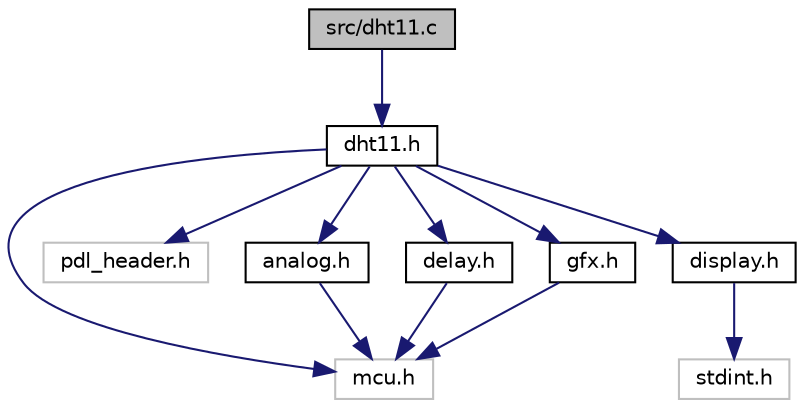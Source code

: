 digraph "src/dht11.c"
{
 // LATEX_PDF_SIZE
  edge [fontname="Helvetica",fontsize="10",labelfontname="Helvetica",labelfontsize="10"];
  node [fontname="Helvetica",fontsize="10",shape=record];
  Node1 [label="src/dht11.c",height=0.2,width=0.4,color="black", fillcolor="grey75", style="filled", fontcolor="black",tooltip=" "];
  Node1 -> Node2 [color="midnightblue",fontsize="10",style="solid",fontname="Helvetica"];
  Node2 [label="dht11.h",height=0.2,width=0.4,color="black", fillcolor="white", style="filled",URL="$dht11_8h.html",tooltip=" "];
  Node2 -> Node3 [color="midnightblue",fontsize="10",style="solid",fontname="Helvetica"];
  Node3 [label="mcu.h",height=0.2,width=0.4,color="grey75", fillcolor="white", style="filled",tooltip=" "];
  Node2 -> Node4 [color="midnightblue",fontsize="10",style="solid",fontname="Helvetica"];
  Node4 [label="pdl_header.h",height=0.2,width=0.4,color="grey75", fillcolor="white", style="filled",tooltip=" "];
  Node2 -> Node5 [color="midnightblue",fontsize="10",style="solid",fontname="Helvetica"];
  Node5 [label="analog.h",height=0.2,width=0.4,color="black", fillcolor="white", style="filled",URL="$analog_8h.html",tooltip="This header file initializes the analog digtal changer (ADC) of the fm4 chip and reads out the analog..."];
  Node5 -> Node3 [color="midnightblue",fontsize="10",style="solid",fontname="Helvetica"];
  Node2 -> Node6 [color="midnightblue",fontsize="10",style="solid",fontname="Helvetica"];
  Node6 [label="delay.h",height=0.2,width=0.4,color="black", fillcolor="white", style="filled",URL="$delay_8h.html",tooltip="You can use delay.h to set delays in microseconds. For example if you want to stop the controller for..."];
  Node6 -> Node3 [color="midnightblue",fontsize="10",style="solid",fontname="Helvetica"];
  Node2 -> Node7 [color="midnightblue",fontsize="10",style="solid",fontname="Helvetica"];
  Node7 [label="gfx.h",height=0.2,width=0.4,color="black", fillcolor="white", style="filled",URL="$gfx_8h.html",tooltip="This code is based on: https://github.com/adafruit/Adafruit-GFX-Library &   https://github...."];
  Node7 -> Node3 [color="midnightblue",fontsize="10",style="solid",fontname="Helvetica"];
  Node2 -> Node8 [color="midnightblue",fontsize="10",style="solid",fontname="Helvetica"];
  Node8 [label="display.h",height=0.2,width=0.4,color="black", fillcolor="white", style="filled",URL="$display_8h.html",tooltip=" "];
  Node8 -> Node9 [color="midnightblue",fontsize="10",style="solid",fontname="Helvetica"];
  Node9 [label="stdint.h",height=0.2,width=0.4,color="grey75", fillcolor="white", style="filled",tooltip=" "];
}
